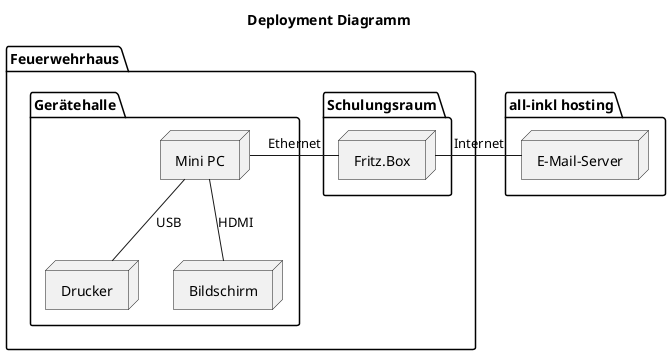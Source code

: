 @startuml
hide empty members
title Deployment Diagramm

folder "all-inkl hosting" {
node "E-Mail-Server" as Mail
}

folder "Feuerwehrhaus" {
folder "Schulungsraum" {
node "Fritz.Box" as FB
}
folder "Gerätehalle" {
node "Mini PC" as PC
node Drucker
node Bildschirm
}
}

FB -r- Mail : Internet
FB -r- PC : Ethernet
PC -d- Drucker : USB
PC -d- Bildschirm : HDMI
@enduml

